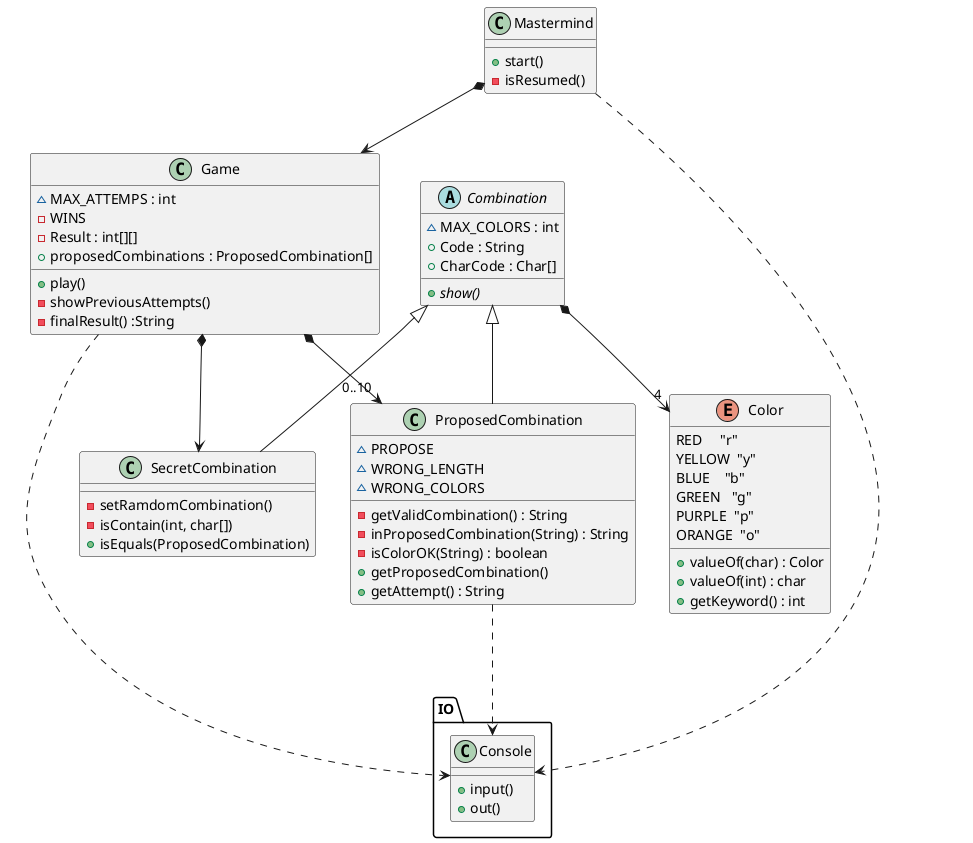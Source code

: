 @startuml Mastermind
class Mastermind{
  + start()
  - isResumed()
}
Mastermind *--> Game
class Game{
    ~ MAX_ATTEMPS : int
    - WINS
    - Result : int[][]
    + proposedCombinations : ProposedCombination[]
    + play()
    - showPreviousAttempts()
    - finalResult() :String
}
Game *--> SecretCombination
Game *--> "0..10" ProposedCombination

abstract class Combination{
    ~ MAX_COLORS : int
    + Code : String
    + CharCode : Char[]
    {abstract} + show()
}
Combination *--> "4" Color
enum Color{
    RED     "r"
    YELLOW  "y"
    BLUE    "b"
    GREEN   "g"
    PURPLE  "p"
    ORANGE  "o"
    + valueOf(char) : Color
    + valueOf(int) : char
    + getKeyword() : int
}
Combination <|-- SecretCombination
Combination <|-- ProposedCombination
Class SecretCombination{
    - setRamdomCombination()
    - isContain(int, char[])
    + isEquals(ProposedCombination)
}
Class ProposedCombination{
    ~ PROPOSE
    ~ WRONG_LENGTH
    ~ WRONG_COLORS
    - getValidCombination() : String
    - inProposedCombination(String) : String
    - isColorOK(String) : boolean
    + getProposedCombination()
    + getAttempt() : String
}

package IO{
    Class Console{
        + input()
        + out()
    }
}
Game ...> Console
Mastermind ...> Console
ProposedCombination ...> Console
@enduml